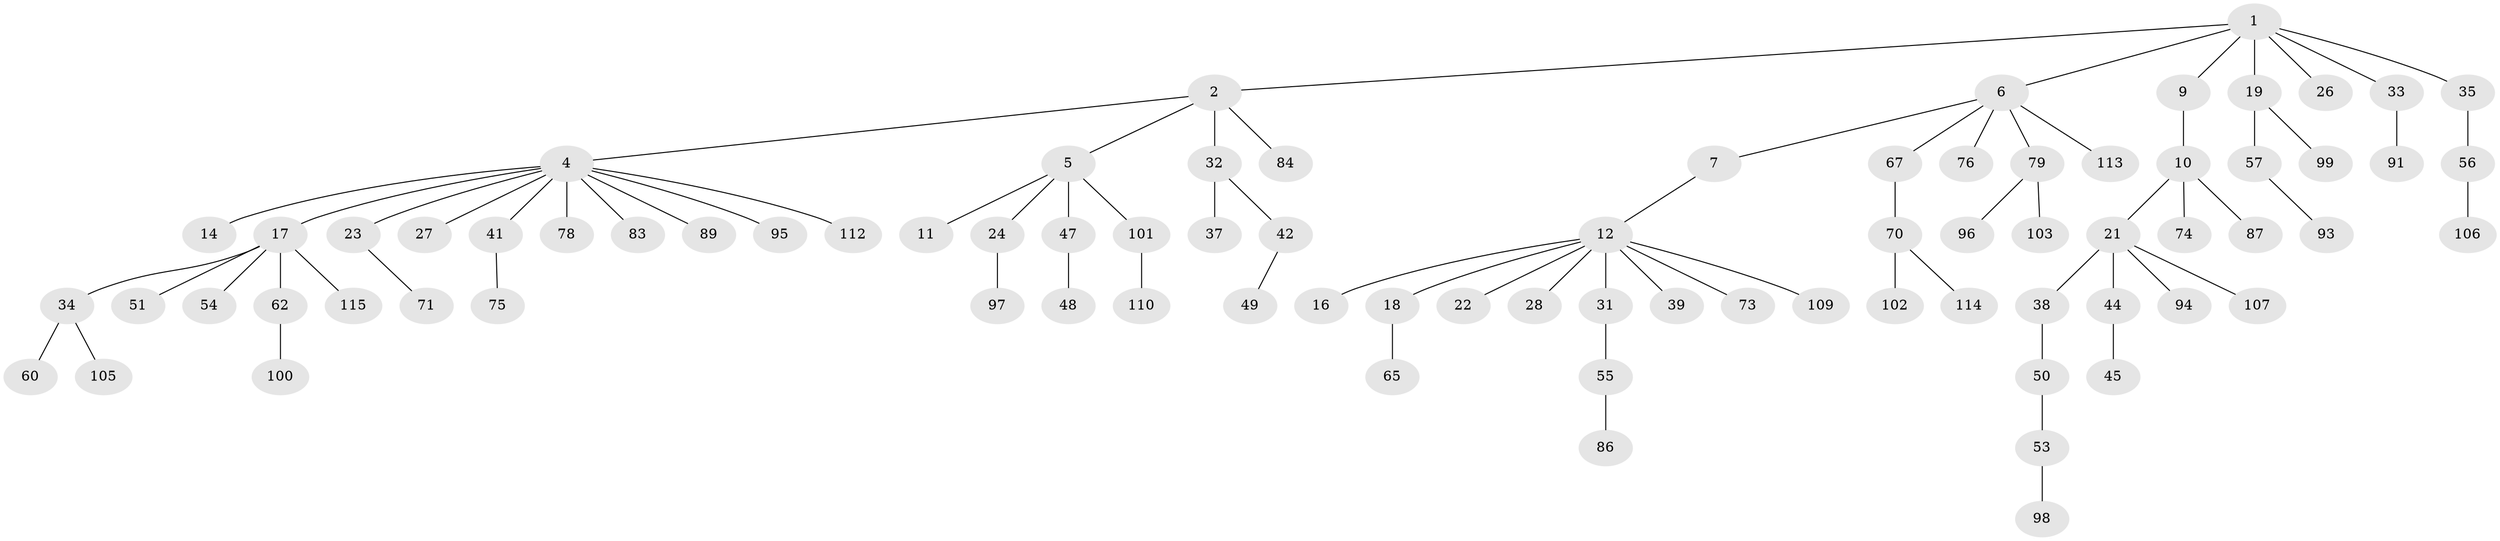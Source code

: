 // Generated by graph-tools (version 1.1) at 2025/24/03/03/25 07:24:06]
// undirected, 82 vertices, 81 edges
graph export_dot {
graph [start="1"]
  node [color=gray90,style=filled];
  1 [super="+3"];
  2 [super="+20"];
  4 [super="+8"];
  5 [super="+40"];
  6 [super="+43"];
  7;
  9;
  10 [super="+13"];
  11 [super="+25"];
  12 [super="+15"];
  14;
  16;
  17 [super="+29"];
  18;
  19;
  21 [super="+30"];
  22;
  23;
  24;
  26;
  27;
  28 [super="+104"];
  31 [super="+58"];
  32 [super="+36"];
  33 [super="+46"];
  34 [super="+68"];
  35 [super="+59"];
  37;
  38 [super="+69"];
  39;
  41 [super="+66"];
  42 [super="+82"];
  44;
  45 [super="+92"];
  47;
  48 [super="+61"];
  49;
  50 [super="+52"];
  51 [super="+63"];
  53 [super="+81"];
  54;
  55 [super="+80"];
  56 [super="+64"];
  57 [super="+72"];
  60 [super="+90"];
  62;
  65 [super="+88"];
  67;
  70 [super="+85"];
  71;
  73;
  74;
  75 [super="+77"];
  76 [super="+111"];
  78;
  79;
  83;
  84;
  86;
  87;
  89;
  91;
  93;
  94;
  95;
  96;
  97 [super="+108"];
  98;
  99;
  100;
  101;
  102;
  103;
  105;
  106;
  107;
  109;
  110;
  112;
  113;
  114;
  115;
  1 -- 2;
  1 -- 9;
  1 -- 33;
  1 -- 35;
  1 -- 19;
  1 -- 6;
  1 -- 26;
  2 -- 4;
  2 -- 5;
  2 -- 32;
  2 -- 84;
  4 -- 14;
  4 -- 17;
  4 -- 23;
  4 -- 78;
  4 -- 83;
  4 -- 95;
  4 -- 112;
  4 -- 89;
  4 -- 27;
  4 -- 41;
  5 -- 11;
  5 -- 24;
  5 -- 101;
  5 -- 47;
  6 -- 7;
  6 -- 67;
  6 -- 79;
  6 -- 113;
  6 -- 76;
  7 -- 12;
  9 -- 10;
  10 -- 21;
  10 -- 87;
  10 -- 74;
  12 -- 18;
  12 -- 22;
  12 -- 28;
  12 -- 39;
  12 -- 109;
  12 -- 16;
  12 -- 73;
  12 -- 31;
  17 -- 51;
  17 -- 54;
  17 -- 62;
  17 -- 115;
  17 -- 34;
  18 -- 65;
  19 -- 57;
  19 -- 99;
  21 -- 44;
  21 -- 107;
  21 -- 38;
  21 -- 94;
  23 -- 71;
  24 -- 97;
  31 -- 55;
  32 -- 37;
  32 -- 42;
  33 -- 91;
  34 -- 60;
  34 -- 105;
  35 -- 56;
  38 -- 50;
  41 -- 75;
  42 -- 49;
  44 -- 45;
  47 -- 48;
  50 -- 53;
  53 -- 98;
  55 -- 86;
  56 -- 106;
  57 -- 93;
  62 -- 100;
  67 -- 70;
  70 -- 114;
  70 -- 102;
  79 -- 96;
  79 -- 103;
  101 -- 110;
}
